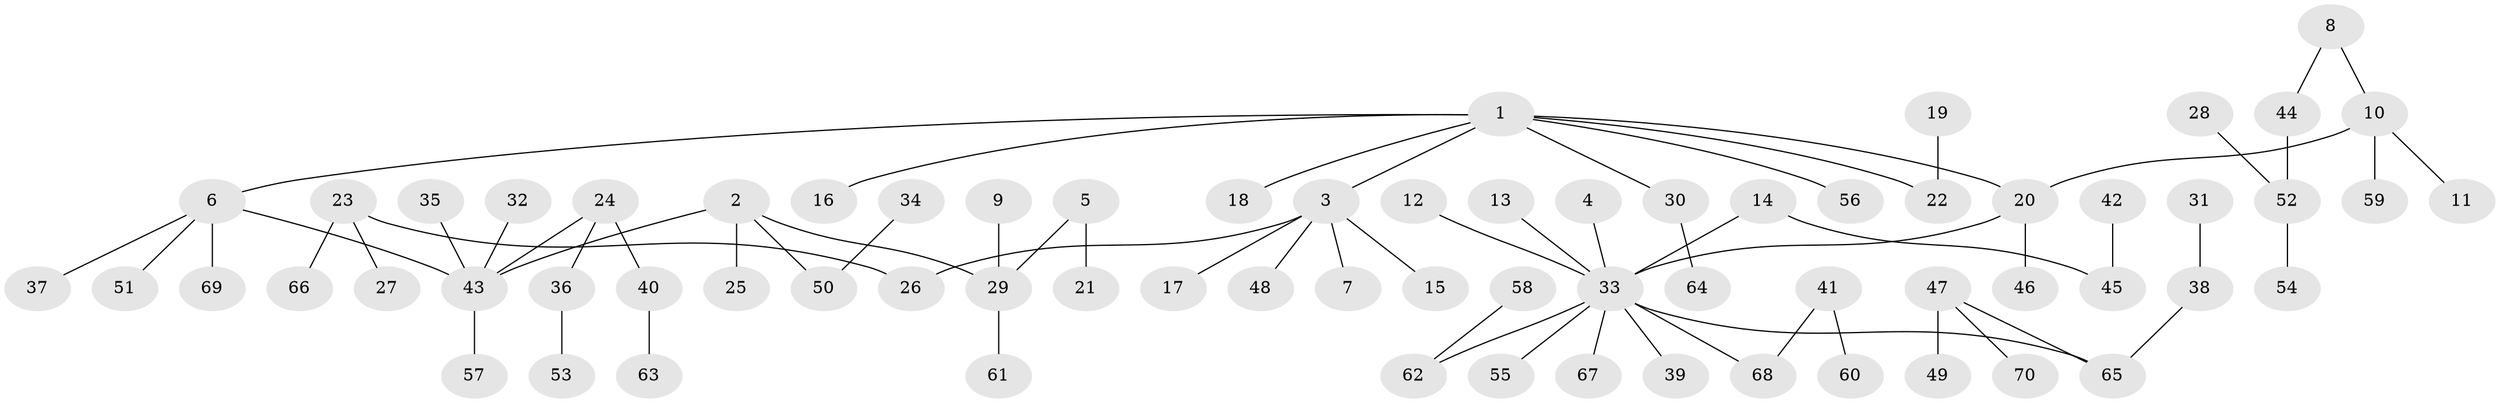 // original degree distribution, {8: 0.014388489208633094, 6: 0.014388489208633094, 5: 0.02158273381294964, 7: 0.007194244604316547, 3: 0.08633093525179857, 2: 0.2517985611510791, 4: 0.08633093525179857, 1: 0.5179856115107914}
// Generated by graph-tools (version 1.1) at 2025/50/03/09/25 03:50:21]
// undirected, 70 vertices, 69 edges
graph export_dot {
graph [start="1"]
  node [color=gray90,style=filled];
  1;
  2;
  3;
  4;
  5;
  6;
  7;
  8;
  9;
  10;
  11;
  12;
  13;
  14;
  15;
  16;
  17;
  18;
  19;
  20;
  21;
  22;
  23;
  24;
  25;
  26;
  27;
  28;
  29;
  30;
  31;
  32;
  33;
  34;
  35;
  36;
  37;
  38;
  39;
  40;
  41;
  42;
  43;
  44;
  45;
  46;
  47;
  48;
  49;
  50;
  51;
  52;
  53;
  54;
  55;
  56;
  57;
  58;
  59;
  60;
  61;
  62;
  63;
  64;
  65;
  66;
  67;
  68;
  69;
  70;
  1 -- 3 [weight=1.0];
  1 -- 6 [weight=1.0];
  1 -- 16 [weight=1.0];
  1 -- 18 [weight=1.0];
  1 -- 20 [weight=1.0];
  1 -- 22 [weight=1.0];
  1 -- 30 [weight=1.0];
  1 -- 56 [weight=1.0];
  2 -- 25 [weight=1.0];
  2 -- 29 [weight=1.0];
  2 -- 43 [weight=1.0];
  2 -- 50 [weight=1.0];
  3 -- 7 [weight=1.0];
  3 -- 15 [weight=1.0];
  3 -- 17 [weight=1.0];
  3 -- 26 [weight=1.0];
  3 -- 48 [weight=1.0];
  4 -- 33 [weight=1.0];
  5 -- 21 [weight=1.0];
  5 -- 29 [weight=1.0];
  6 -- 37 [weight=1.0];
  6 -- 43 [weight=1.0];
  6 -- 51 [weight=1.0];
  6 -- 69 [weight=1.0];
  8 -- 10 [weight=1.0];
  8 -- 44 [weight=1.0];
  9 -- 29 [weight=1.0];
  10 -- 11 [weight=1.0];
  10 -- 20 [weight=1.0];
  10 -- 59 [weight=1.0];
  12 -- 33 [weight=1.0];
  13 -- 33 [weight=1.0];
  14 -- 33 [weight=1.0];
  14 -- 45 [weight=1.0];
  19 -- 22 [weight=1.0];
  20 -- 33 [weight=1.0];
  20 -- 46 [weight=1.0];
  23 -- 26 [weight=1.0];
  23 -- 27 [weight=1.0];
  23 -- 66 [weight=1.0];
  24 -- 36 [weight=1.0];
  24 -- 40 [weight=1.0];
  24 -- 43 [weight=1.0];
  28 -- 52 [weight=1.0];
  29 -- 61 [weight=1.0];
  30 -- 64 [weight=1.0];
  31 -- 38 [weight=1.0];
  32 -- 43 [weight=1.0];
  33 -- 39 [weight=1.0];
  33 -- 55 [weight=1.0];
  33 -- 62 [weight=1.0];
  33 -- 65 [weight=1.0];
  33 -- 67 [weight=1.0];
  33 -- 68 [weight=1.0];
  34 -- 50 [weight=1.0];
  35 -- 43 [weight=1.0];
  36 -- 53 [weight=1.0];
  38 -- 65 [weight=1.0];
  40 -- 63 [weight=1.0];
  41 -- 60 [weight=1.0];
  41 -- 68 [weight=1.0];
  42 -- 45 [weight=1.0];
  43 -- 57 [weight=1.0];
  44 -- 52 [weight=1.0];
  47 -- 49 [weight=1.0];
  47 -- 65 [weight=1.0];
  47 -- 70 [weight=1.0];
  52 -- 54 [weight=1.0];
  58 -- 62 [weight=1.0];
}
